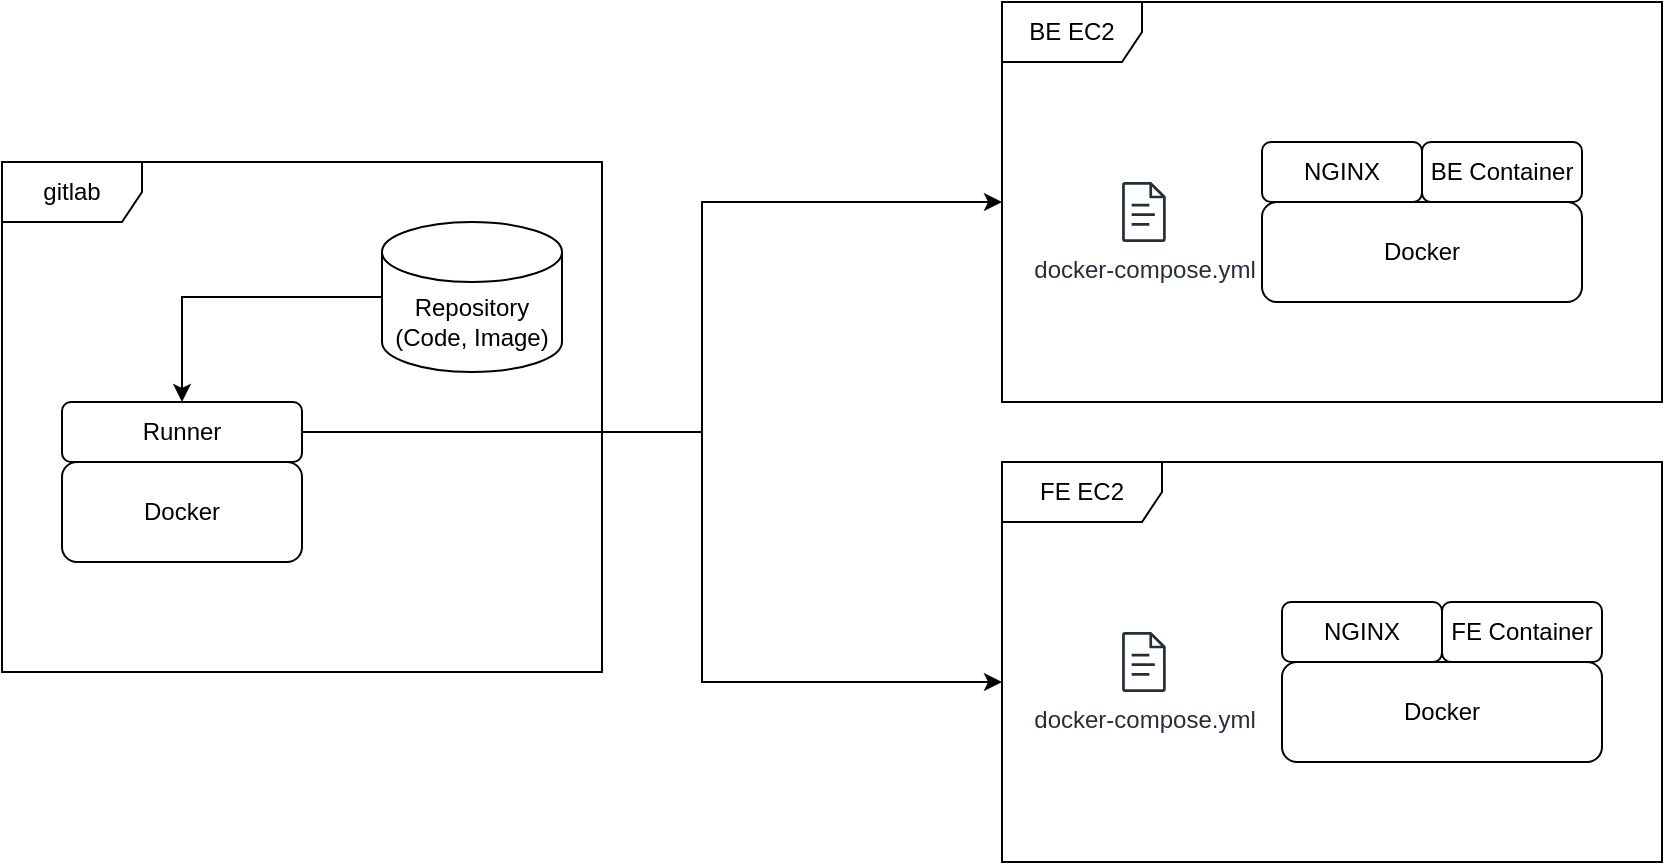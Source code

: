 <mxfile version="26.1.0">
  <diagram name="페이지-1" id="rf7EFunDmAB-ykwR9J7b">
    <mxGraphModel dx="1242" dy="819" grid="0" gridSize="10" guides="1" tooltips="1" connect="1" arrows="1" fold="1" page="1" pageScale="1" pageWidth="1600" pageHeight="1400" background="none" math="0" shadow="0">
      <root>
        <mxCell id="0" />
        <mxCell id="1" parent="0" />
        <mxCell id="ZhHLJX4HFlj_oHhNkQ0L-2" value="BE EC2" style="shape=umlFrame;whiteSpace=wrap;html=1;pointerEvents=0;width=70;height=30;" vertex="1" parent="1">
          <mxGeometry x="824" y="260" width="330" height="200" as="geometry" />
        </mxCell>
        <mxCell id="ZhHLJX4HFlj_oHhNkQ0L-3" value="FE EC2" style="shape=umlFrame;whiteSpace=wrap;html=1;pointerEvents=0;width=80;height=30;" vertex="1" parent="1">
          <mxGeometry x="824" y="490" width="330" height="200" as="geometry" />
        </mxCell>
        <mxCell id="ZhHLJX4HFlj_oHhNkQ0L-4" value="gitlab" style="shape=umlFrame;whiteSpace=wrap;html=1;pointerEvents=0;width=70;height=30;" vertex="1" parent="1">
          <mxGeometry x="324" y="340" width="300" height="255" as="geometry" />
        </mxCell>
        <mxCell id="ZhHLJX4HFlj_oHhNkQ0L-22" style="edgeStyle=orthogonalEdgeStyle;rounded=0;orthogonalLoop=1;jettySize=auto;html=1;" edge="1" parent="1" source="ZhHLJX4HFlj_oHhNkQ0L-5" target="ZhHLJX4HFlj_oHhNkQ0L-2">
          <mxGeometry relative="1" as="geometry">
            <Array as="points">
              <mxPoint x="674" y="475" />
              <mxPoint x="674" y="360" />
            </Array>
          </mxGeometry>
        </mxCell>
        <mxCell id="ZhHLJX4HFlj_oHhNkQ0L-23" style="edgeStyle=orthogonalEdgeStyle;rounded=0;orthogonalLoop=1;jettySize=auto;html=1;" edge="1" parent="1" source="ZhHLJX4HFlj_oHhNkQ0L-5" target="ZhHLJX4HFlj_oHhNkQ0L-3">
          <mxGeometry relative="1" as="geometry">
            <Array as="points">
              <mxPoint x="674" y="475" />
              <mxPoint x="674" y="600" />
            </Array>
          </mxGeometry>
        </mxCell>
        <mxCell id="ZhHLJX4HFlj_oHhNkQ0L-5" value="Runner" style="rounded=1;whiteSpace=wrap;html=1;" vertex="1" parent="1">
          <mxGeometry x="354" y="460" width="120" height="30" as="geometry" />
        </mxCell>
        <mxCell id="ZhHLJX4HFlj_oHhNkQ0L-6" value="Docker" style="rounded=1;whiteSpace=wrap;html=1;" vertex="1" parent="1">
          <mxGeometry x="354" y="490" width="120" height="50" as="geometry" />
        </mxCell>
        <mxCell id="ZhHLJX4HFlj_oHhNkQ0L-7" value="Docker" style="rounded=1;whiteSpace=wrap;html=1;" vertex="1" parent="1">
          <mxGeometry x="954" y="360" width="160" height="50" as="geometry" />
        </mxCell>
        <mxCell id="ZhHLJX4HFlj_oHhNkQ0L-8" value="Docker" style="rounded=1;whiteSpace=wrap;html=1;" vertex="1" parent="1">
          <mxGeometry x="964" y="590" width="160" height="50" as="geometry" />
        </mxCell>
        <mxCell id="ZhHLJX4HFlj_oHhNkQ0L-12" value="BE Container" style="rounded=1;whiteSpace=wrap;html=1;" vertex="1" parent="1">
          <mxGeometry x="1034" y="330" width="80" height="30" as="geometry" />
        </mxCell>
        <mxCell id="ZhHLJX4HFlj_oHhNkQ0L-13" value="FE Container" style="rounded=1;whiteSpace=wrap;html=1;" vertex="1" parent="1">
          <mxGeometry x="1044" y="560" width="80" height="30" as="geometry" />
        </mxCell>
        <mxCell id="ZhHLJX4HFlj_oHhNkQ0L-14" value="docker-compose.yml" style="sketch=0;outlineConnect=0;fontColor=#232F3E;gradientColor=none;fillColor=#232F3D;strokeColor=none;dashed=0;verticalLabelPosition=bottom;verticalAlign=top;align=center;html=1;fontSize=12;fontStyle=0;aspect=fixed;pointerEvents=1;shape=mxgraph.aws4.document;" vertex="1" parent="1">
          <mxGeometry x="884" y="350" width="21.92" height="30" as="geometry" />
        </mxCell>
        <mxCell id="ZhHLJX4HFlj_oHhNkQ0L-15" value="docker-compose.yml" style="sketch=0;outlineConnect=0;fontColor=#232F3E;gradientColor=none;fillColor=#232F3D;strokeColor=none;dashed=0;verticalLabelPosition=bottom;verticalAlign=top;align=center;html=1;fontSize=12;fontStyle=0;aspect=fixed;pointerEvents=1;shape=mxgraph.aws4.document;" vertex="1" parent="1">
          <mxGeometry x="884" y="575" width="21.92" height="30" as="geometry" />
        </mxCell>
        <mxCell id="ZhHLJX4HFlj_oHhNkQ0L-18" value="NGINX" style="rounded=1;whiteSpace=wrap;html=1;" vertex="1" parent="1">
          <mxGeometry x="964" y="560" width="80" height="30" as="geometry" />
        </mxCell>
        <mxCell id="ZhHLJX4HFlj_oHhNkQ0L-19" value="NGINX" style="rounded=1;whiteSpace=wrap;html=1;" vertex="1" parent="1">
          <mxGeometry x="954" y="330" width="80" height="30" as="geometry" />
        </mxCell>
        <mxCell id="ZhHLJX4HFlj_oHhNkQ0L-21" style="rounded=0;orthogonalLoop=1;jettySize=auto;html=1;entryX=0.5;entryY=0;entryDx=0;entryDy=0;edgeStyle=orthogonalEdgeStyle;" edge="1" parent="1" source="ZhHLJX4HFlj_oHhNkQ0L-20" target="ZhHLJX4HFlj_oHhNkQ0L-5">
          <mxGeometry relative="1" as="geometry" />
        </mxCell>
        <mxCell id="ZhHLJX4HFlj_oHhNkQ0L-20" value="Repository&lt;br&gt;(Code, Image)" style="shape=cylinder3;whiteSpace=wrap;html=1;boundedLbl=1;backgroundOutline=1;size=15;" vertex="1" parent="1">
          <mxGeometry x="514" y="370" width="90" height="75" as="geometry" />
        </mxCell>
      </root>
    </mxGraphModel>
  </diagram>
</mxfile>
